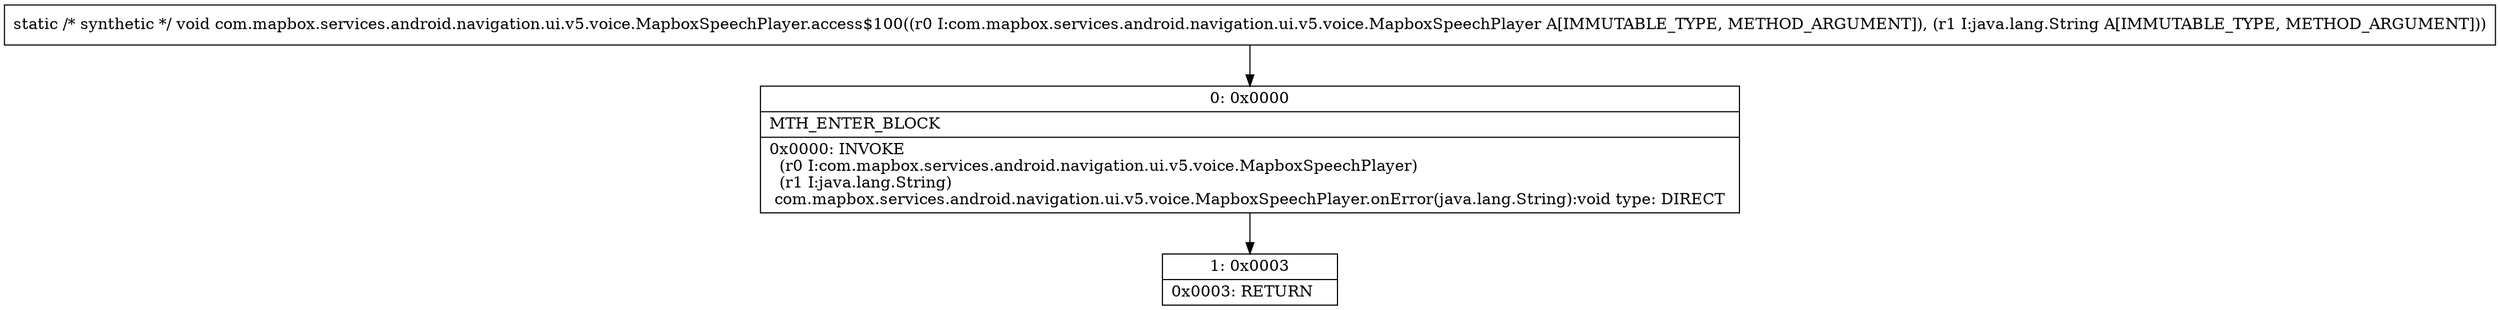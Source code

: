digraph "CFG forcom.mapbox.services.android.navigation.ui.v5.voice.MapboxSpeechPlayer.access$100(Lcom\/mapbox\/services\/android\/navigation\/ui\/v5\/voice\/MapboxSpeechPlayer;Ljava\/lang\/String;)V" {
Node_0 [shape=record,label="{0\:\ 0x0000|MTH_ENTER_BLOCK\l|0x0000: INVOKE  \l  (r0 I:com.mapbox.services.android.navigation.ui.v5.voice.MapboxSpeechPlayer)\l  (r1 I:java.lang.String)\l com.mapbox.services.android.navigation.ui.v5.voice.MapboxSpeechPlayer.onError(java.lang.String):void type: DIRECT \l}"];
Node_1 [shape=record,label="{1\:\ 0x0003|0x0003: RETURN   \l}"];
MethodNode[shape=record,label="{static \/* synthetic *\/ void com.mapbox.services.android.navigation.ui.v5.voice.MapboxSpeechPlayer.access$100((r0 I:com.mapbox.services.android.navigation.ui.v5.voice.MapboxSpeechPlayer A[IMMUTABLE_TYPE, METHOD_ARGUMENT]), (r1 I:java.lang.String A[IMMUTABLE_TYPE, METHOD_ARGUMENT])) }"];
MethodNode -> Node_0;
Node_0 -> Node_1;
}

